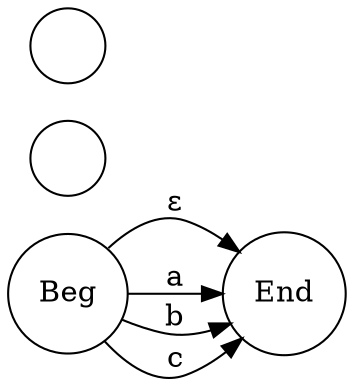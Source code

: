 digraph tokex {
	labelloc="t";
	label="";
	graph [dpi=200];
	rankdir=LR;
	fontname="Helvetica";
	edge [arrowhead=normal,arrowtail=dot];
	node [shape=circle];
	# Auto-generated by Tokex.

	Beg [label="Beg"];
	1 [label=""];
	2 [label=""];
	End [label="End"];
	Beg -> End [label=<&epsilon;>];
	Beg -> End [label="a"];
	Beg -> End [label="b"];
	Beg -> End [label="c"];
}
